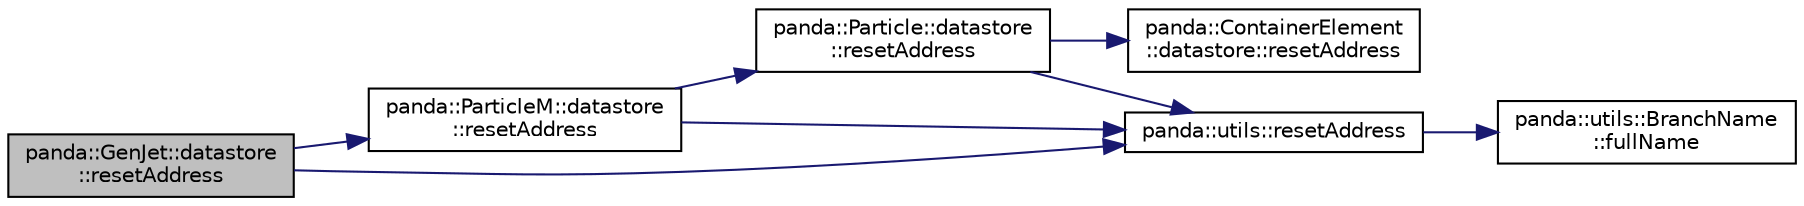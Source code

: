 digraph "panda::GenJet::datastore::resetAddress"
{
 // INTERACTIVE_SVG=YES
  edge [fontname="Helvetica",fontsize="10",labelfontname="Helvetica",labelfontsize="10"];
  node [fontname="Helvetica",fontsize="10",shape=record];
  rankdir="LR";
  Node1 [label="panda::GenJet::datastore\l::resetAddress",height=0.2,width=0.4,color="black", fillcolor="grey75", style="filled" fontcolor="black"];
  Node1 -> Node2 [color="midnightblue",fontsize="10",style="solid"];
  Node2 [label="panda::ParticleM::datastore\l::resetAddress",height=0.2,width=0.4,color="black", fillcolor="white", style="filled",URL="$structpanda_1_1ParticleM_1_1datastore.html#a6ba00e058ede77709ec931108ccf9bb8"];
  Node2 -> Node3 [color="midnightblue",fontsize="10",style="solid"];
  Node3 [label="panda::Particle::datastore\l::resetAddress",height=0.2,width=0.4,color="black", fillcolor="white", style="filled",URL="$structpanda_1_1Particle_1_1datastore.html#a4a04e4dd473787da09b945659e07f0ec"];
  Node3 -> Node4 [color="midnightblue",fontsize="10",style="solid"];
  Node4 [label="panda::ContainerElement\l::datastore::resetAddress",height=0.2,width=0.4,color="black", fillcolor="white", style="filled",URL="$structpanda_1_1ContainerElement_1_1datastore.html#a1f296453b1f2e440d9b4be3388069d43"];
  Node3 -> Node5 [color="midnightblue",fontsize="10",style="solid"];
  Node5 [label="panda::utils::resetAddress",height=0.2,width=0.4,color="black", fillcolor="white", style="filled",URL="$namespacepanda_1_1utils.html#a82a8530e64fbdf917cf9b8659065f98b"];
  Node5 -> Node6 [color="midnightblue",fontsize="10",style="solid"];
  Node6 [label="panda::utils::BranchName\l::fullName",height=0.2,width=0.4,color="black", fillcolor="white", style="filled",URL="$classpanda_1_1utils_1_1BranchName.html#a13958ff4a9d554d2c057c600b4f70412",tooltip="Prepend the branch name with &lt;objName.&gt;. "];
  Node2 -> Node5 [color="midnightblue",fontsize="10",style="solid"];
  Node1 -> Node5 [color="midnightblue",fontsize="10",style="solid"];
}
